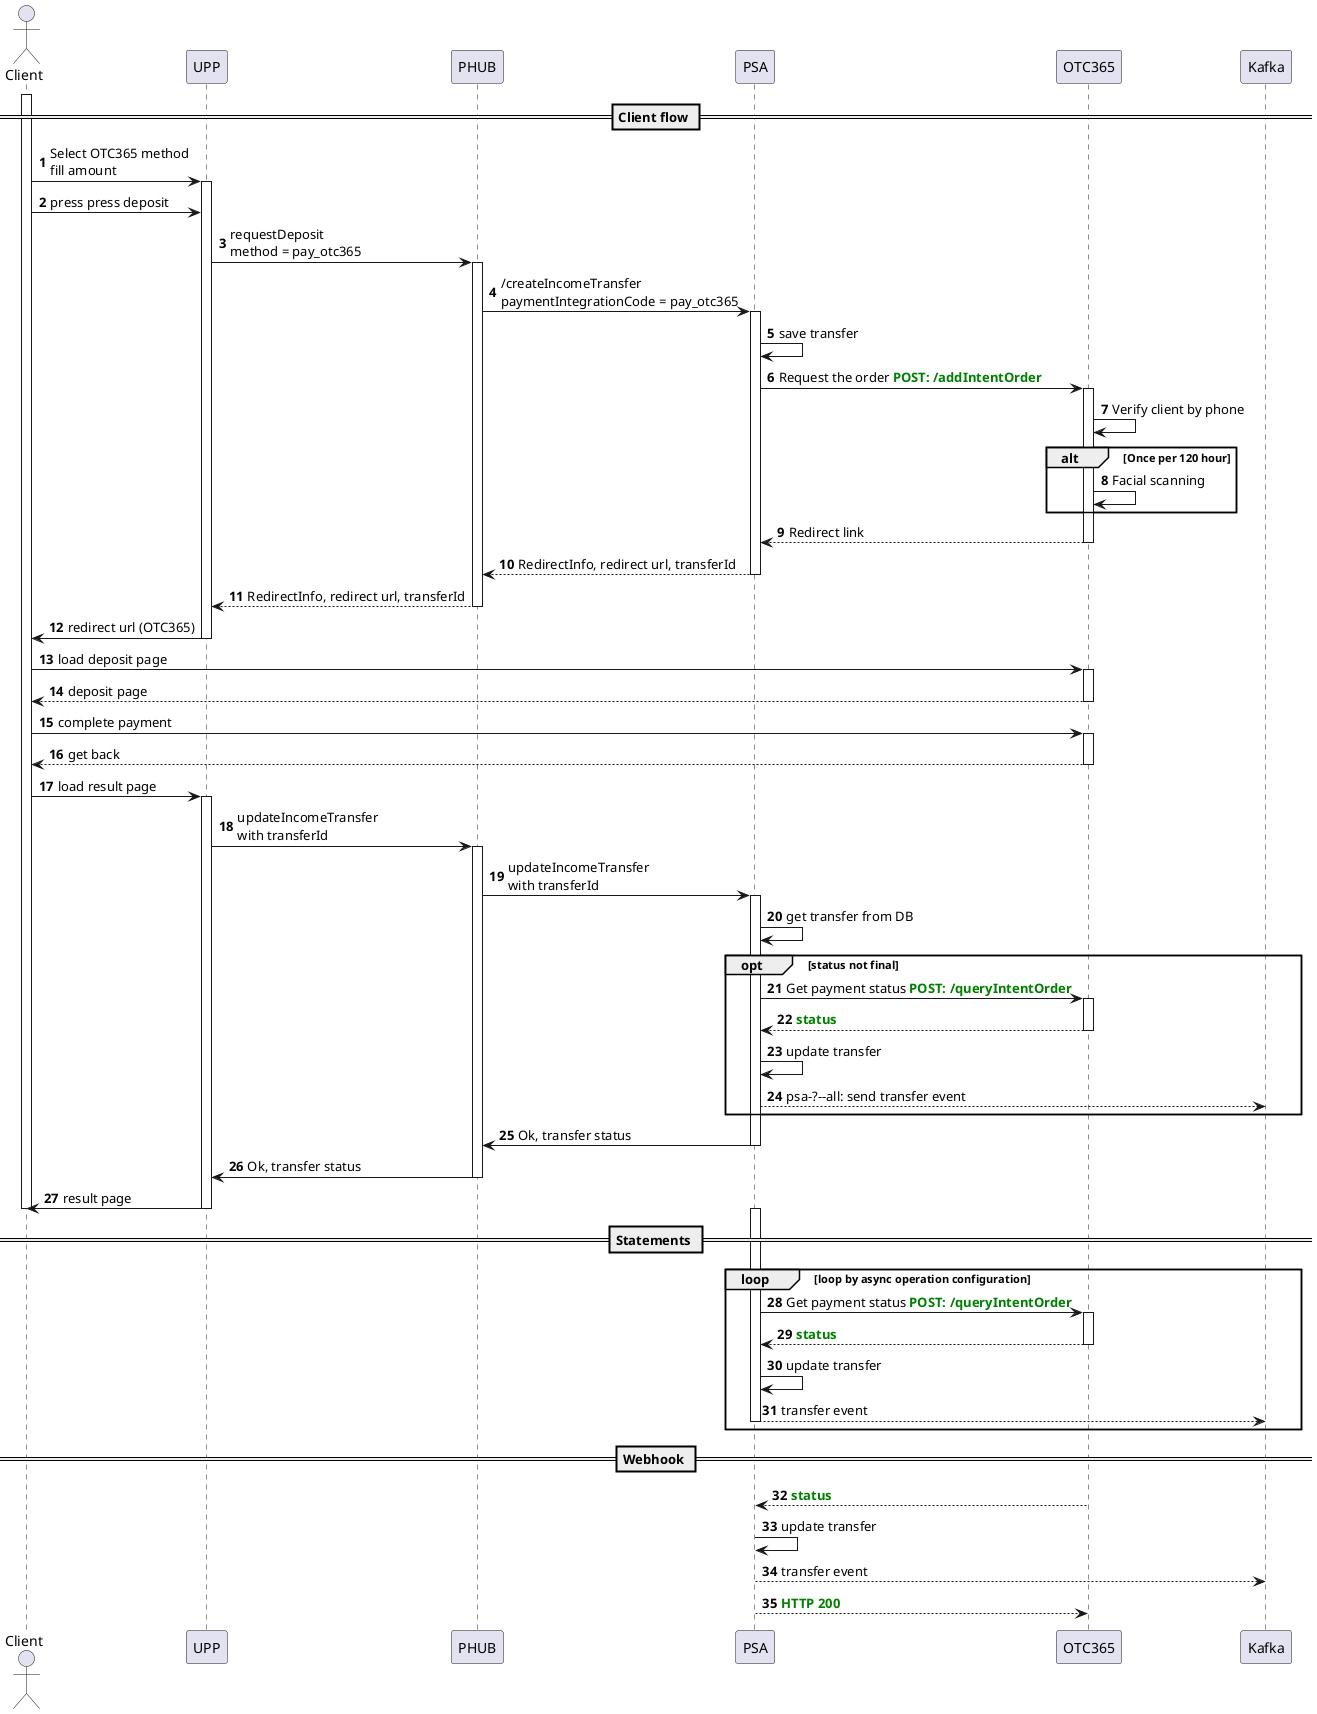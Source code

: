 @startuml
autonumber

actor Client

== Client flow ==
activate Client
Client -> UPP ++: Select OTC365 method\nfill amount

Client -> UPP : press press deposit
UPP -> PHUB ++: requestDeposit\nmethod = pay_otc365
PHUB -> PSA ++: /createIncomeTransfer\npaymentIntegrationCode = pay_otc365
PSA -> PSA: save transfer

PSA -> OTC365 ++: Request the order <b><font color=green>POST: /addIntentOrder
OTC365 -> OTC365 : Verify client by phone

alt Once per 120 hour
    OTC365 -> OTC365 : Facial scanning
end

OTC365 --> PSA --: Redirect link

PSA --> PHUB --: RedirectInfo, redirect url, transferId
PHUB --> UPP --: RedirectInfo, redirect url, transferId
UPP -> Client --: redirect url (OTC365)

Client -> OTC365 ++: load deposit page
OTC365 --> Client --: deposit page

Client -> OTC365 ++: complete payment
OTC365 --> Client --: get back

Client -> UPP ++: load result page
UPP -> PHUB ++: updateIncomeTransfer\nwith transferId
PHUB -> PSA ++: updateIncomeTransfer\nwith transferId
PSA -> PSA: get transfer from DB
opt status not final
    PSA -> OTC365 ++: Get payment status <b><font color=green>POST: /queryIntentOrder
    OTC365 --> PSA --: <b><font color=green>status
    PSA -> PSA: update transfer
    PSA --> Kafka: psa-?--all: send transfer event
end opt
PSA -> PHUB --: Ok, transfer status
PHUB -> UPP --: Ok, transfer status
UPP -> Client --: result page
deactivate Client

== Statements ==
    activate PSA
    loop loop by async operation configuration
    PSA -> OTC365 ++: Get payment status <b><font color=green>POST: /queryIntentOrder
    OTC365 --> PSA --: <b><font color=green>status
    PSA -> PSA: update transfer
    PSA --> Kafka: transfer event
    deactivate PSA
end loop

== Webhook ==
activate OTC365
OTC365 --> PSA --: <b><font color=green>status
PSA -> PSA: update transfer
PSA --> Kafka: transfer event
PSA --> OTC365--: <b><font color=green>HTTP 200
deactivate OTC365

@enduml